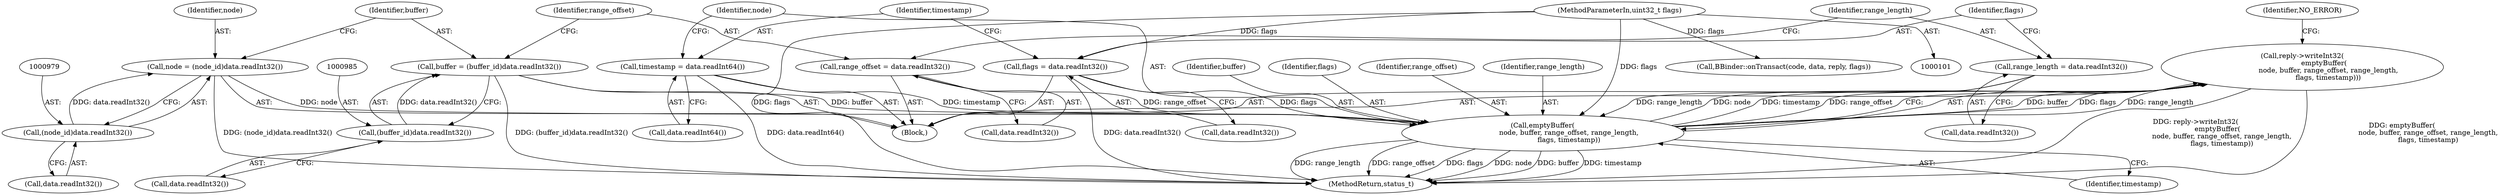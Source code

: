 digraph "0_Android_1171e7c047bf79e7c93342bb6a812c9edd86aa84@API" {
"1001003" [label="(Call,reply->writeInt32(\n                    emptyBuffer(\n                        node, buffer, range_offset, range_length,\n                        flags, timestamp)))"];
"1001004" [label="(Call,emptyBuffer(\n                        node, buffer, range_offset, range_length,\n                        flags, timestamp))"];
"1000976" [label="(Call,node = (node_id)data.readInt32())"];
"1000978" [label="(Call,(node_id)data.readInt32())"];
"1000982" [label="(Call,buffer = (buffer_id)data.readInt32())"];
"1000984" [label="(Call,(buffer_id)data.readInt32())"];
"1000988" [label="(Call,range_offset = data.readInt32())"];
"1000992" [label="(Call,range_length = data.readInt32())"];
"1000996" [label="(Call,flags = data.readInt32())"];
"1000105" [label="(MethodParameterIn,uint32_t flags)"];
"1001000" [label="(Call,timestamp = data.readInt64())"];
"1001002" [label="(Call,data.readInt64())"];
"1001001" [label="(Identifier,timestamp)"];
"1000990" [label="(Call,data.readInt32())"];
"1001000" [label="(Call,timestamp = data.readInt64())"];
"1000989" [label="(Identifier,range_offset)"];
"1001006" [label="(Identifier,buffer)"];
"1000997" [label="(Identifier,flags)"];
"1000996" [label="(Call,flags = data.readInt32())"];
"1000986" [label="(Call,data.readInt32())"];
"1001010" [label="(Identifier,timestamp)"];
"1000970" [label="(Block,)"];
"1001056" [label="(MethodReturn,status_t)"];
"1000998" [label="(Call,data.readInt32())"];
"1001051" [label="(Call,BBinder::onTransact(code, data, reply, flags))"];
"1001005" [label="(Identifier,node)"];
"1000982" [label="(Call,buffer = (buffer_id)data.readInt32())"];
"1001003" [label="(Call,reply->writeInt32(\n                    emptyBuffer(\n                        node, buffer, range_offset, range_length,\n                        flags, timestamp)))"];
"1001009" [label="(Identifier,flags)"];
"1000983" [label="(Identifier,buffer)"];
"1000105" [label="(MethodParameterIn,uint32_t flags)"];
"1000988" [label="(Call,range_offset = data.readInt32())"];
"1001004" [label="(Call,emptyBuffer(\n                        node, buffer, range_offset, range_length,\n                        flags, timestamp))"];
"1000992" [label="(Call,range_length = data.readInt32())"];
"1000984" [label="(Call,(buffer_id)data.readInt32())"];
"1000978" [label="(Call,(node_id)data.readInt32())"];
"1001007" [label="(Identifier,range_offset)"];
"1000980" [label="(Call,data.readInt32())"];
"1000993" [label="(Identifier,range_length)"];
"1000994" [label="(Call,data.readInt32())"];
"1001012" [label="(Identifier,NO_ERROR)"];
"1000977" [label="(Identifier,node)"];
"1000976" [label="(Call,node = (node_id)data.readInt32())"];
"1001008" [label="(Identifier,range_length)"];
"1001003" -> "1000970"  [label="AST: "];
"1001003" -> "1001004"  [label="CFG: "];
"1001004" -> "1001003"  [label="AST: "];
"1001012" -> "1001003"  [label="CFG: "];
"1001003" -> "1001056"  [label="DDG: reply->writeInt32(\n                    emptyBuffer(\n                        node, buffer, range_offset, range_length,\n                        flags, timestamp))"];
"1001003" -> "1001056"  [label="DDG: emptyBuffer(\n                        node, buffer, range_offset, range_length,\n                        flags, timestamp)"];
"1001004" -> "1001003"  [label="DDG: buffer"];
"1001004" -> "1001003"  [label="DDG: flags"];
"1001004" -> "1001003"  [label="DDG: range_length"];
"1001004" -> "1001003"  [label="DDG: node"];
"1001004" -> "1001003"  [label="DDG: timestamp"];
"1001004" -> "1001003"  [label="DDG: range_offset"];
"1001004" -> "1001010"  [label="CFG: "];
"1001005" -> "1001004"  [label="AST: "];
"1001006" -> "1001004"  [label="AST: "];
"1001007" -> "1001004"  [label="AST: "];
"1001008" -> "1001004"  [label="AST: "];
"1001009" -> "1001004"  [label="AST: "];
"1001010" -> "1001004"  [label="AST: "];
"1001004" -> "1001056"  [label="DDG: range_length"];
"1001004" -> "1001056"  [label="DDG: range_offset"];
"1001004" -> "1001056"  [label="DDG: flags"];
"1001004" -> "1001056"  [label="DDG: node"];
"1001004" -> "1001056"  [label="DDG: buffer"];
"1001004" -> "1001056"  [label="DDG: timestamp"];
"1000976" -> "1001004"  [label="DDG: node"];
"1000982" -> "1001004"  [label="DDG: buffer"];
"1000988" -> "1001004"  [label="DDG: range_offset"];
"1000992" -> "1001004"  [label="DDG: range_length"];
"1000996" -> "1001004"  [label="DDG: flags"];
"1000105" -> "1001004"  [label="DDG: flags"];
"1001000" -> "1001004"  [label="DDG: timestamp"];
"1000976" -> "1000970"  [label="AST: "];
"1000976" -> "1000978"  [label="CFG: "];
"1000977" -> "1000976"  [label="AST: "];
"1000978" -> "1000976"  [label="AST: "];
"1000983" -> "1000976"  [label="CFG: "];
"1000976" -> "1001056"  [label="DDG: (node_id)data.readInt32()"];
"1000978" -> "1000976"  [label="DDG: data.readInt32()"];
"1000978" -> "1000980"  [label="CFG: "];
"1000979" -> "1000978"  [label="AST: "];
"1000980" -> "1000978"  [label="AST: "];
"1000982" -> "1000970"  [label="AST: "];
"1000982" -> "1000984"  [label="CFG: "];
"1000983" -> "1000982"  [label="AST: "];
"1000984" -> "1000982"  [label="AST: "];
"1000989" -> "1000982"  [label="CFG: "];
"1000982" -> "1001056"  [label="DDG: (buffer_id)data.readInt32()"];
"1000984" -> "1000982"  [label="DDG: data.readInt32()"];
"1000984" -> "1000986"  [label="CFG: "];
"1000985" -> "1000984"  [label="AST: "];
"1000986" -> "1000984"  [label="AST: "];
"1000988" -> "1000970"  [label="AST: "];
"1000988" -> "1000990"  [label="CFG: "];
"1000989" -> "1000988"  [label="AST: "];
"1000990" -> "1000988"  [label="AST: "];
"1000993" -> "1000988"  [label="CFG: "];
"1000992" -> "1000970"  [label="AST: "];
"1000992" -> "1000994"  [label="CFG: "];
"1000993" -> "1000992"  [label="AST: "];
"1000994" -> "1000992"  [label="AST: "];
"1000997" -> "1000992"  [label="CFG: "];
"1000996" -> "1000970"  [label="AST: "];
"1000996" -> "1000998"  [label="CFG: "];
"1000997" -> "1000996"  [label="AST: "];
"1000998" -> "1000996"  [label="AST: "];
"1001001" -> "1000996"  [label="CFG: "];
"1000996" -> "1001056"  [label="DDG: data.readInt32()"];
"1000105" -> "1000996"  [label="DDG: flags"];
"1000105" -> "1000101"  [label="AST: "];
"1000105" -> "1001056"  [label="DDG: flags"];
"1000105" -> "1001051"  [label="DDG: flags"];
"1001000" -> "1000970"  [label="AST: "];
"1001000" -> "1001002"  [label="CFG: "];
"1001001" -> "1001000"  [label="AST: "];
"1001002" -> "1001000"  [label="AST: "];
"1001005" -> "1001000"  [label="CFG: "];
"1001000" -> "1001056"  [label="DDG: data.readInt64()"];
}
